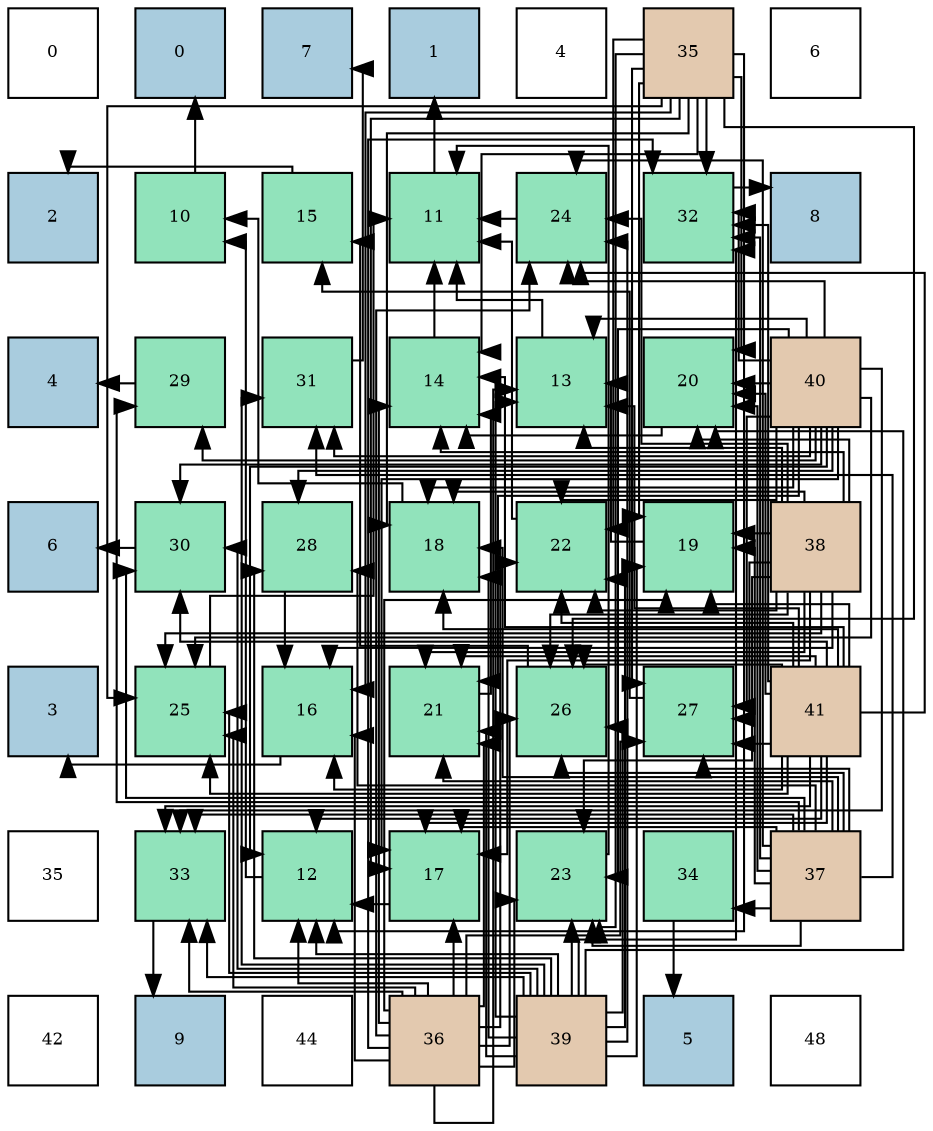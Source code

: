 digraph layout{
 rankdir=TB;
 splines=ortho;
 node [style=filled shape=square fixedsize=true width=0.6];
0[label="0", fontsize=8, fillcolor="#ffffff"];
1[label="0", fontsize=8, fillcolor="#a9ccde"];
2[label="7", fontsize=8, fillcolor="#a9ccde"];
3[label="1", fontsize=8, fillcolor="#a9ccde"];
4[label="4", fontsize=8, fillcolor="#ffffff"];
5[label="35", fontsize=8, fillcolor="#e3c9af"];
6[label="6", fontsize=8, fillcolor="#ffffff"];
7[label="2", fontsize=8, fillcolor="#a9ccde"];
8[label="10", fontsize=8, fillcolor="#91e3bb"];
9[label="15", fontsize=8, fillcolor="#91e3bb"];
10[label="11", fontsize=8, fillcolor="#91e3bb"];
11[label="24", fontsize=8, fillcolor="#91e3bb"];
12[label="32", fontsize=8, fillcolor="#91e3bb"];
13[label="8", fontsize=8, fillcolor="#a9ccde"];
14[label="4", fontsize=8, fillcolor="#a9ccde"];
15[label="29", fontsize=8, fillcolor="#91e3bb"];
16[label="31", fontsize=8, fillcolor="#91e3bb"];
17[label="14", fontsize=8, fillcolor="#91e3bb"];
18[label="13", fontsize=8, fillcolor="#91e3bb"];
19[label="20", fontsize=8, fillcolor="#91e3bb"];
20[label="40", fontsize=8, fillcolor="#e3c9af"];
21[label="6", fontsize=8, fillcolor="#a9ccde"];
22[label="30", fontsize=8, fillcolor="#91e3bb"];
23[label="28", fontsize=8, fillcolor="#91e3bb"];
24[label="18", fontsize=8, fillcolor="#91e3bb"];
25[label="22", fontsize=8, fillcolor="#91e3bb"];
26[label="19", fontsize=8, fillcolor="#91e3bb"];
27[label="38", fontsize=8, fillcolor="#e3c9af"];
28[label="3", fontsize=8, fillcolor="#a9ccde"];
29[label="25", fontsize=8, fillcolor="#91e3bb"];
30[label="16", fontsize=8, fillcolor="#91e3bb"];
31[label="21", fontsize=8, fillcolor="#91e3bb"];
32[label="26", fontsize=8, fillcolor="#91e3bb"];
33[label="27", fontsize=8, fillcolor="#91e3bb"];
34[label="41", fontsize=8, fillcolor="#e3c9af"];
35[label="35", fontsize=8, fillcolor="#ffffff"];
36[label="33", fontsize=8, fillcolor="#91e3bb"];
37[label="12", fontsize=8, fillcolor="#91e3bb"];
38[label="17", fontsize=8, fillcolor="#91e3bb"];
39[label="23", fontsize=8, fillcolor="#91e3bb"];
40[label="34", fontsize=8, fillcolor="#91e3bb"];
41[label="37", fontsize=8, fillcolor="#e3c9af"];
42[label="42", fontsize=8, fillcolor="#ffffff"];
43[label="9", fontsize=8, fillcolor="#a9ccde"];
44[label="44", fontsize=8, fillcolor="#ffffff"];
45[label="36", fontsize=8, fillcolor="#e3c9af"];
46[label="39", fontsize=8, fillcolor="#e3c9af"];
47[label="5", fontsize=8, fillcolor="#a9ccde"];
48[label="48", fontsize=8, fillcolor="#ffffff"];
edge [constraint=false, style=vis];8 -> 1;
10 -> 3;
37 -> 8;
18 -> 10;
17 -> 10;
9 -> 7;
30 -> 28;
38 -> 37;
24 -> 8;
26 -> 18;
19 -> 17;
31 -> 17;
25 -> 10;
39 -> 10;
11 -> 10;
29 -> 10;
32 -> 9;
33 -> 9;
23 -> 30;
15 -> 14;
22 -> 21;
16 -> 2;
12 -> 13;
36 -> 43;
40 -> 47;
5 -> 37;
5 -> 17;
5 -> 30;
5 -> 38;
5 -> 24;
5 -> 26;
5 -> 19;
5 -> 25;
5 -> 39;
5 -> 29;
5 -> 32;
5 -> 33;
5 -> 12;
45 -> 37;
45 -> 18;
45 -> 17;
45 -> 30;
45 -> 38;
45 -> 26;
45 -> 31;
45 -> 25;
45 -> 39;
45 -> 11;
45 -> 29;
45 -> 32;
45 -> 33;
45 -> 12;
45 -> 36;
41 -> 38;
41 -> 24;
41 -> 26;
41 -> 19;
41 -> 31;
41 -> 39;
41 -> 11;
41 -> 32;
41 -> 33;
41 -> 23;
41 -> 15;
41 -> 22;
41 -> 16;
41 -> 12;
41 -> 36;
41 -> 40;
27 -> 18;
27 -> 17;
27 -> 30;
27 -> 38;
27 -> 24;
27 -> 26;
27 -> 19;
27 -> 31;
27 -> 25;
27 -> 39;
27 -> 11;
27 -> 29;
27 -> 32;
27 -> 33;
46 -> 37;
46 -> 18;
46 -> 24;
46 -> 26;
46 -> 19;
46 -> 31;
46 -> 25;
46 -> 39;
46 -> 11;
46 -> 29;
46 -> 32;
46 -> 23;
46 -> 22;
46 -> 16;
46 -> 12;
46 -> 36;
20 -> 37;
20 -> 18;
20 -> 38;
20 -> 24;
20 -> 19;
20 -> 31;
20 -> 25;
20 -> 39;
20 -> 11;
20 -> 29;
20 -> 33;
20 -> 23;
20 -> 15;
20 -> 22;
20 -> 16;
20 -> 12;
20 -> 36;
34 -> 37;
34 -> 18;
34 -> 17;
34 -> 30;
34 -> 38;
34 -> 24;
34 -> 26;
34 -> 19;
34 -> 31;
34 -> 25;
34 -> 11;
34 -> 29;
34 -> 32;
34 -> 33;
34 -> 22;
34 -> 12;
34 -> 36;
edge [constraint=true, style=invis];
0 -> 7 -> 14 -> 21 -> 28 -> 35 -> 42;
1 -> 8 -> 15 -> 22 -> 29 -> 36 -> 43;
2 -> 9 -> 16 -> 23 -> 30 -> 37 -> 44;
3 -> 10 -> 17 -> 24 -> 31 -> 38 -> 45;
4 -> 11 -> 18 -> 25 -> 32 -> 39 -> 46;
5 -> 12 -> 19 -> 26 -> 33 -> 40 -> 47;
6 -> 13 -> 20 -> 27 -> 34 -> 41 -> 48;
rank = same {0 -> 1 -> 2 -> 3 -> 4 -> 5 -> 6};
rank = same {7 -> 8 -> 9 -> 10 -> 11 -> 12 -> 13};
rank = same {14 -> 15 -> 16 -> 17 -> 18 -> 19 -> 20};
rank = same {21 -> 22 -> 23 -> 24 -> 25 -> 26 -> 27};
rank = same {28 -> 29 -> 30 -> 31 -> 32 -> 33 -> 34};
rank = same {35 -> 36 -> 37 -> 38 -> 39 -> 40 -> 41};
rank = same {42 -> 43 -> 44 -> 45 -> 46 -> 47 -> 48};
}